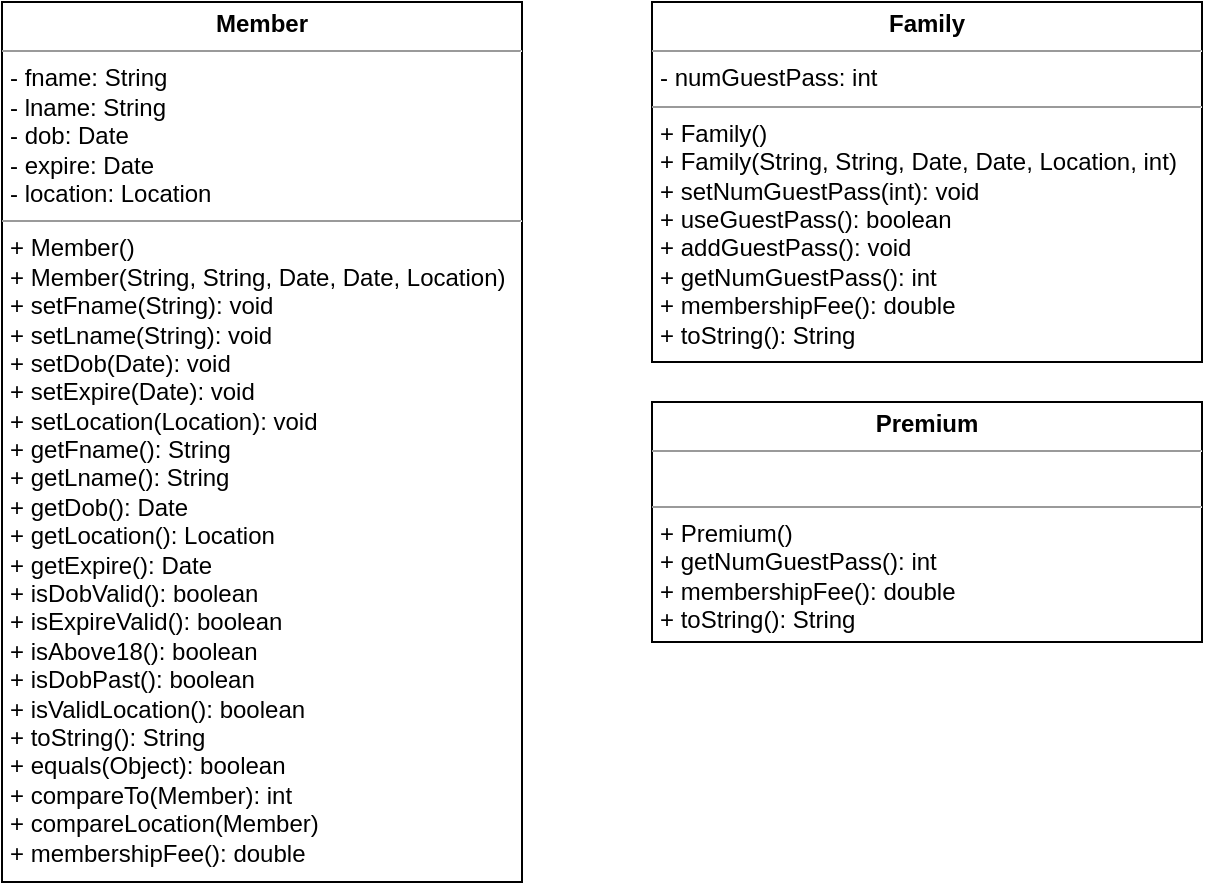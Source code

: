<mxfile version="20.4.1" type="github">
  <diagram id="fKqs1vXoeTDcX3XprrNb" name="Page-1">
    <mxGraphModel dx="307" dy="551" grid="1" gridSize="10" guides="1" tooltips="1" connect="1" arrows="1" fold="1" page="1" pageScale="1" pageWidth="850" pageHeight="1100" math="0" shadow="0">
      <root>
        <mxCell id="0" />
        <mxCell id="1" parent="0" />
        <mxCell id="3ciOtsX0QNmouoL7wwAW-11" value="&lt;p style=&quot;margin:0px;margin-top:4px;text-align:center;&quot;&gt;&lt;b&gt;Member&lt;/b&gt;&lt;/p&gt;&lt;hr size=&quot;1&quot;&gt;&lt;p style=&quot;margin:0px;margin-left:4px;&quot;&gt;- fname: String&lt;/p&gt;&lt;p style=&quot;margin:0px;margin-left:4px;&quot;&gt;- lname: String&lt;/p&gt;&lt;p style=&quot;margin:0px;margin-left:4px;&quot;&gt;- dob: Date&lt;br&gt;- expire: Date&lt;/p&gt;&lt;p style=&quot;margin:0px;margin-left:4px;&quot;&gt;- location: Location&lt;/p&gt;&lt;hr size=&quot;1&quot;&gt;&lt;p style=&quot;margin:0px;margin-left:4px;&quot;&gt;+ Member()&lt;/p&gt;&lt;p style=&quot;margin:0px;margin-left:4px;&quot;&gt;+ Member(String, String, Date, Date, Location)&lt;/p&gt;&lt;p style=&quot;margin:0px;margin-left:4px;&quot;&gt;+ setFname(String): void&lt;/p&gt;&lt;p style=&quot;margin:0px;margin-left:4px;&quot;&gt;+ setLname(String): void&lt;/p&gt;&lt;p style=&quot;margin:0px;margin-left:4px;&quot;&gt;+ setDob(Date): void&lt;/p&gt;&lt;p style=&quot;margin:0px;margin-left:4px;&quot;&gt;+ setExpire(Date): void&lt;/p&gt;&lt;p style=&quot;margin:0px;margin-left:4px;&quot;&gt;+ setLocation(Location): void&lt;/p&gt;&lt;p style=&quot;margin:0px;margin-left:4px;&quot;&gt;+ getFname(): String&lt;/p&gt;&lt;p style=&quot;margin:0px;margin-left:4px;&quot;&gt;+ getLname(): String&lt;/p&gt;&lt;p style=&quot;margin:0px;margin-left:4px;&quot;&gt;+ getDob(): Date&lt;/p&gt;&lt;p style=&quot;margin:0px;margin-left:4px;&quot;&gt;+ getLocation(): Location&lt;/p&gt;&lt;p style=&quot;margin:0px;margin-left:4px;&quot;&gt;+ getExpire(): Date&lt;/p&gt;&lt;p style=&quot;margin:0px;margin-left:4px;&quot;&gt;+ isDobValid(): boolean&lt;/p&gt;&lt;p style=&quot;margin:0px;margin-left:4px;&quot;&gt;+ isExpireValid(): boolean&lt;/p&gt;&lt;p style=&quot;margin:0px;margin-left:4px;&quot;&gt;+ isAbove18(): boolean&lt;/p&gt;&lt;p style=&quot;margin:0px;margin-left:4px;&quot;&gt;+ isDobPast(): boolean&lt;/p&gt;&lt;p style=&quot;margin:0px;margin-left:4px;&quot;&gt;+ isValidLocation(): boolean&lt;/p&gt;&lt;p style=&quot;margin:0px;margin-left:4px;&quot;&gt;+ toString(): String&lt;/p&gt;&lt;p style=&quot;margin:0px;margin-left:4px;&quot;&gt;+ equals(Object): boolean&lt;/p&gt;&lt;p style=&quot;margin:0px;margin-left:4px;&quot;&gt;+ compareTo(Member): int&lt;/p&gt;&lt;p style=&quot;margin:0px;margin-left:4px;&quot;&gt;+ compareLocation(Member)&amp;nbsp;&lt;/p&gt;&lt;p style=&quot;margin:0px;margin-left:4px;&quot;&gt;+ membershipFee(): double&lt;/p&gt;" style="verticalAlign=top;align=left;overflow=fill;fontSize=12;fontFamily=Helvetica;html=1;" vertex="1" parent="1">
          <mxGeometry x="100" y="230" width="260" height="440" as="geometry" />
        </mxCell>
        <mxCell id="3ciOtsX0QNmouoL7wwAW-27" value="&lt;p style=&quot;margin:0px;margin-top:4px;text-align:center;&quot;&gt;&lt;b&gt;Family&lt;/b&gt;&lt;/p&gt;&lt;hr size=&quot;1&quot;&gt;&lt;p style=&quot;margin:0px;margin-left:4px;&quot;&gt;- numGuestPass: int&lt;/p&gt;&lt;hr size=&quot;1&quot;&gt;&lt;p style=&quot;margin:0px;margin-left:4px;&quot;&gt;+ Family()&lt;/p&gt;&lt;p style=&quot;margin:0px;margin-left:4px;&quot;&gt;+ Family(String, String, Date, Date, Location, int)&lt;/p&gt;&lt;p style=&quot;margin:0px;margin-left:4px;&quot;&gt;+ setNumGuestPass(int): void&lt;/p&gt;&lt;p style=&quot;margin:0px;margin-left:4px;&quot;&gt;+ useGuestPass(): boolean&lt;/p&gt;&lt;p style=&quot;margin:0px;margin-left:4px;&quot;&gt;+ addGuestPass(): void&lt;/p&gt;&lt;p style=&quot;margin:0px;margin-left:4px;&quot;&gt;+ getNumGuestPass(): int&lt;/p&gt;&lt;p style=&quot;margin:0px;margin-left:4px;&quot;&gt;+ membershipFee(): double&lt;/p&gt;&lt;p style=&quot;margin:0px;margin-left:4px;&quot;&gt;+ toString(): String&lt;/p&gt;" style="verticalAlign=top;align=left;overflow=fill;fontSize=12;fontFamily=Helvetica;html=1;" vertex="1" parent="1">
          <mxGeometry x="425" y="230" width="275" height="180" as="geometry" />
        </mxCell>
        <mxCell id="3ciOtsX0QNmouoL7wwAW-29" value="&lt;p style=&quot;margin:0px;margin-top:4px;text-align:center;&quot;&gt;&lt;b&gt;Premium&lt;/b&gt;&lt;/p&gt;&lt;hr size=&quot;1&quot;&gt;&lt;p style=&quot;margin:0px;margin-left:4px;&quot;&gt;&lt;br&gt;&lt;/p&gt;&lt;hr size=&quot;1&quot;&gt;&lt;p style=&quot;margin:0px;margin-left:4px;&quot;&gt;+ Premium()&lt;br&gt;&lt;/p&gt;&lt;p style=&quot;margin:0px;margin-left:4px;&quot;&gt;+ getNumGuestPass(): int&lt;/p&gt;&lt;p style=&quot;margin:0px;margin-left:4px;&quot;&gt;+ membershipFee(): double&amp;nbsp;&lt;/p&gt;&lt;p style=&quot;margin:0px;margin-left:4px;&quot;&gt;+ toString(): String&lt;/p&gt;" style="verticalAlign=top;align=left;overflow=fill;fontSize=12;fontFamily=Helvetica;html=1;" vertex="1" parent="1">
          <mxGeometry x="425" y="430" width="275" height="120" as="geometry" />
        </mxCell>
      </root>
    </mxGraphModel>
  </diagram>
</mxfile>
